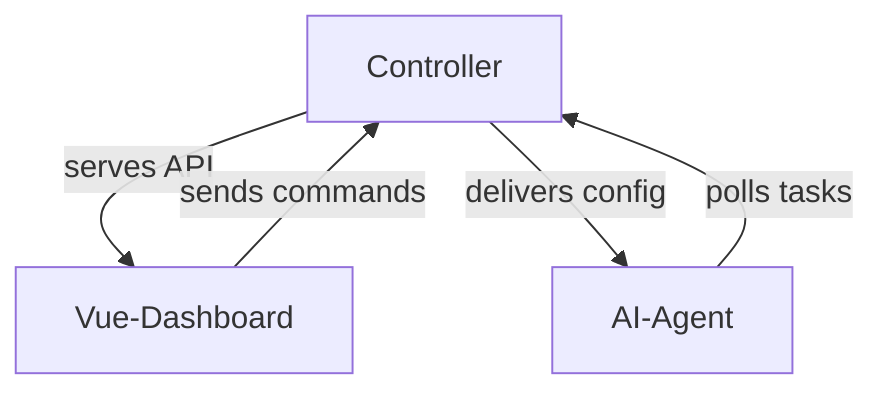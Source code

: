 graph TD
    Controller[Controller]
    Agent[AI-Agent]
    Frontend[Vue-Dashboard]

    Agent -->|polls tasks| Controller
    Controller -->|serves API| Frontend
    Frontend -->|sends commands| Controller
    Controller -->|delivers config| Agent